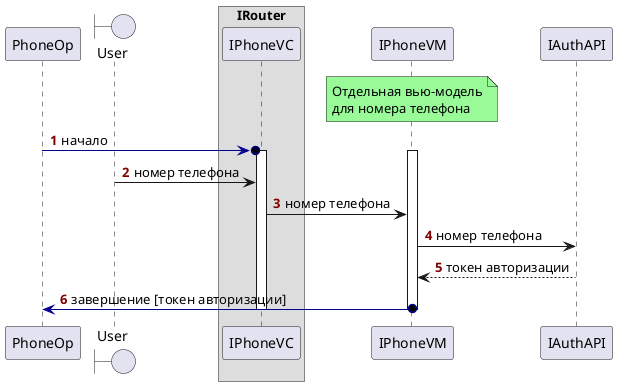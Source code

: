 @startuml phone_token_op
autonumber "<font color=Maroon><b>"

participant "PhoneOp" as phoneOp order 10
boundary "User" as user order 20
box "IRouter"
participant "IPhoneVС" as phoneVС order 30
end box
participant "IPhoneVM" as phoneVM order 40
participant "IAuthAPI" as authApi order 50

note over phoneVM #PaleGreen: Отдельная вью-модель\nдля номера телефона

phoneOp-[#DarkBlue]>o phoneVС: начало
activate phoneVM
activate phoneVС
user -> phoneVС: номер телефона
phoneVС -> phoneVM: номер телефона
phoneVM -> authApi: номер телефона
phoneVM <--- authApi: токен авторизации
phoneOp<[#DarkBlue]-o phoneVM: завершение [токен авторизации]
deactivate phoneVС
deactivate phoneVM

@enduml
